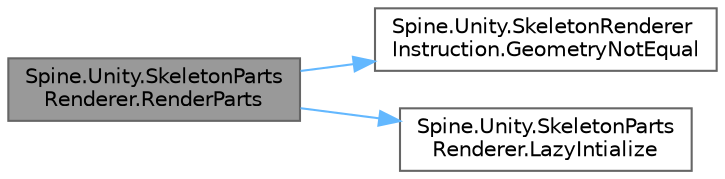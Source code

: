 digraph "Spine.Unity.SkeletonPartsRenderer.RenderParts"
{
 // LATEX_PDF_SIZE
  bgcolor="transparent";
  edge [fontname=Helvetica,fontsize=10,labelfontname=Helvetica,labelfontsize=10];
  node [fontname=Helvetica,fontsize=10,shape=box,height=0.2,width=0.4];
  rankdir="LR";
  Node1 [id="Node000001",label="Spine.Unity.SkeletonParts\lRenderer.RenderParts",height=0.2,width=0.4,color="gray40", fillcolor="grey60", style="filled", fontcolor="black",tooltip=" "];
  Node1 -> Node2 [id="edge1_Node000001_Node000002",color="steelblue1",style="solid",tooltip=" "];
  Node2 [id="Node000002",label="Spine.Unity.SkeletonRenderer\lInstruction.GeometryNotEqual",height=0.2,width=0.4,color="grey40", fillcolor="white", style="filled",URL="$class_spine_1_1_unity_1_1_skeleton_renderer_instruction.html#a6ea986f462eac2cac4e50e8206b69c81",tooltip=" "];
  Node1 -> Node3 [id="edge2_Node000001_Node000003",color="steelblue1",style="solid",tooltip=" "];
  Node3 [id="Node000003",label="Spine.Unity.SkeletonParts\lRenderer.LazyIntialize",height=0.2,width=0.4,color="grey40", fillcolor="white", style="filled",URL="$class_spine_1_1_unity_1_1_skeleton_parts_renderer.html#af77d7273ef025a9d798cdc7e76c10ec5",tooltip=" "];
}
